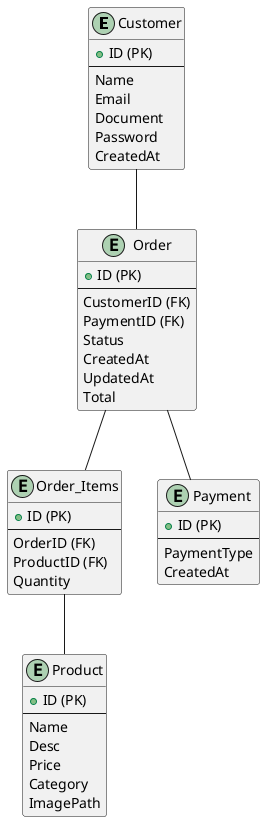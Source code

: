@startuml

entity "Customer" as Customer {
  +ID (PK)
  --
  Name
  Email
  Document
  Password
  CreatedAt
}


entity "Product" as Product {
  +ID (PK)
  --
  Name
  Desc
  Price
  Category
  ImagePath
}

entity "Order_Items" as OrderItems {
  +ID (PK)
  --
  OrderID (FK)
  ProductID (FK)
  Quantity
}

entity "Order" as Order {
  +ID (PK)
  --
  CustomerID (FK)
  PaymentID (FK)
  Status
  CreatedAt
  UpdatedAt
  Total
}

entity "Payment" as Payment {
  +ID (PK)
  --
  PaymentType
  CreatedAt
}

Customer -- Order
Order -- OrderItems
Order -- Payment
OrderItems -- Product

@enduml